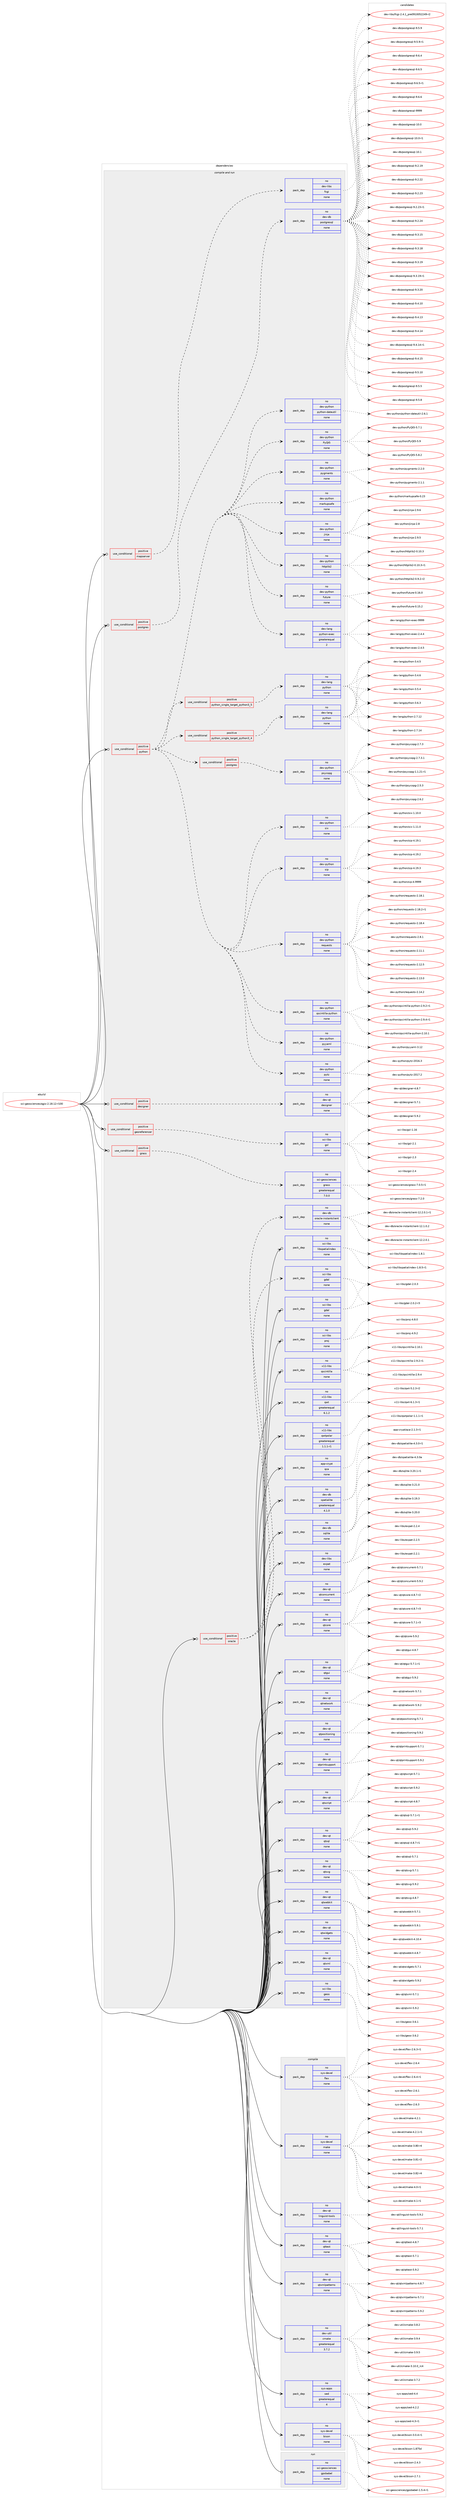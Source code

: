 digraph prolog {

# *************
# Graph options
# *************

newrank=true;
concentrate=true;
compound=true;
graph [rankdir=LR,fontname=Helvetica,fontsize=10,ranksep=1.5];#, ranksep=2.5, nodesep=0.2];
edge  [arrowhead=vee];
node  [fontname=Helvetica,fontsize=10];

# **********
# The ebuild
# **********

subgraph cluster_leftcol {
color=gray;
rank=same;
label=<<i>ebuild</i>>;
id [label="sci-geosciences/qgis-2.18.12-r100", color=red, width=4, href="../sci-geosciences/qgis-2.18.12-r100.svg"];
}

# ****************
# The dependencies
# ****************

subgraph cluster_midcol {
color=gray;
label=<<i>dependencies</i>>;
subgraph cluster_compile {
fillcolor="#eeeeee";
style=filled;
label=<<i>compile</i>>;
subgraph pack331663 {
dependency449516 [label=<<TABLE BORDER="0" CELLBORDER="1" CELLSPACING="0" CELLPADDING="4" WIDTH="220"><TR><TD ROWSPAN="6" CELLPADDING="30">pack_dep</TD></TR><TR><TD WIDTH="110">no</TD></TR><TR><TD>dev-qt</TD></TR><TR><TD>linguist-tools</TD></TR><TR><TD>none</TD></TR><TR><TD></TD></TR></TABLE>>, shape=none, color=blue];
}
id:e -> dependency449516:w [weight=20,style="solid",arrowhead="vee"];
subgraph pack331664 {
dependency449517 [label=<<TABLE BORDER="0" CELLBORDER="1" CELLSPACING="0" CELLPADDING="4" WIDTH="220"><TR><TD ROWSPAN="6" CELLPADDING="30">pack_dep</TD></TR><TR><TD WIDTH="110">no</TD></TR><TR><TD>dev-qt</TD></TR><TR><TD>qttest</TD></TR><TR><TD>none</TD></TR><TR><TD></TD></TR></TABLE>>, shape=none, color=blue];
}
id:e -> dependency449517:w [weight=20,style="solid",arrowhead="vee"];
subgraph pack331665 {
dependency449518 [label=<<TABLE BORDER="0" CELLBORDER="1" CELLSPACING="0" CELLPADDING="4" WIDTH="220"><TR><TD ROWSPAN="6" CELLPADDING="30">pack_dep</TD></TR><TR><TD WIDTH="110">no</TD></TR><TR><TD>dev-qt</TD></TR><TR><TD>qtxmlpatterns</TD></TR><TR><TD>none</TD></TR><TR><TD></TD></TR></TABLE>>, shape=none, color=blue];
}
id:e -> dependency449518:w [weight=20,style="solid",arrowhead="vee"];
subgraph pack331666 {
dependency449519 [label=<<TABLE BORDER="0" CELLBORDER="1" CELLSPACING="0" CELLPADDING="4" WIDTH="220"><TR><TD ROWSPAN="6" CELLPADDING="30">pack_dep</TD></TR><TR><TD WIDTH="110">no</TD></TR><TR><TD>dev-util</TD></TR><TR><TD>cmake</TD></TR><TR><TD>greaterequal</TD></TR><TR><TD>3.7.2</TD></TR></TABLE>>, shape=none, color=blue];
}
id:e -> dependency449519:w [weight=20,style="solid",arrowhead="vee"];
subgraph pack331667 {
dependency449520 [label=<<TABLE BORDER="0" CELLBORDER="1" CELLSPACING="0" CELLPADDING="4" WIDTH="220"><TR><TD ROWSPAN="6" CELLPADDING="30">pack_dep</TD></TR><TR><TD WIDTH="110">no</TD></TR><TR><TD>sys-apps</TD></TR><TR><TD>sed</TD></TR><TR><TD>greaterequal</TD></TR><TR><TD>4</TD></TR></TABLE>>, shape=none, color=blue];
}
id:e -> dependency449520:w [weight=20,style="solid",arrowhead="vee"];
subgraph pack331668 {
dependency449521 [label=<<TABLE BORDER="0" CELLBORDER="1" CELLSPACING="0" CELLPADDING="4" WIDTH="220"><TR><TD ROWSPAN="6" CELLPADDING="30">pack_dep</TD></TR><TR><TD WIDTH="110">no</TD></TR><TR><TD>sys-devel</TD></TR><TR><TD>bison</TD></TR><TR><TD>none</TD></TR><TR><TD></TD></TR></TABLE>>, shape=none, color=blue];
}
id:e -> dependency449521:w [weight=20,style="solid",arrowhead="vee"];
subgraph pack331669 {
dependency449522 [label=<<TABLE BORDER="0" CELLBORDER="1" CELLSPACING="0" CELLPADDING="4" WIDTH="220"><TR><TD ROWSPAN="6" CELLPADDING="30">pack_dep</TD></TR><TR><TD WIDTH="110">no</TD></TR><TR><TD>sys-devel</TD></TR><TR><TD>flex</TD></TR><TR><TD>none</TD></TR><TR><TD></TD></TR></TABLE>>, shape=none, color=blue];
}
id:e -> dependency449522:w [weight=20,style="solid",arrowhead="vee"];
subgraph pack331670 {
dependency449523 [label=<<TABLE BORDER="0" CELLBORDER="1" CELLSPACING="0" CELLPADDING="4" WIDTH="220"><TR><TD ROWSPAN="6" CELLPADDING="30">pack_dep</TD></TR><TR><TD WIDTH="110">no</TD></TR><TR><TD>sys-devel</TD></TR><TR><TD>make</TD></TR><TR><TD>none</TD></TR><TR><TD></TD></TR></TABLE>>, shape=none, color=blue];
}
id:e -> dependency449523:w [weight=20,style="solid",arrowhead="vee"];
}
subgraph cluster_compileandrun {
fillcolor="#eeeeee";
style=filled;
label=<<i>compile and run</i>>;
subgraph cond110030 {
dependency449524 [label=<<TABLE BORDER="0" CELLBORDER="1" CELLSPACING="0" CELLPADDING="4"><TR><TD ROWSPAN="3" CELLPADDING="10">use_conditional</TD></TR><TR><TD>positive</TD></TR><TR><TD>designer</TD></TR></TABLE>>, shape=none, color=red];
subgraph pack331671 {
dependency449525 [label=<<TABLE BORDER="0" CELLBORDER="1" CELLSPACING="0" CELLPADDING="4" WIDTH="220"><TR><TD ROWSPAN="6" CELLPADDING="30">pack_dep</TD></TR><TR><TD WIDTH="110">no</TD></TR><TR><TD>dev-qt</TD></TR><TR><TD>designer</TD></TR><TR><TD>none</TD></TR><TR><TD></TD></TR></TABLE>>, shape=none, color=blue];
}
dependency449524:e -> dependency449525:w [weight=20,style="dashed",arrowhead="vee"];
}
id:e -> dependency449524:w [weight=20,style="solid",arrowhead="odotvee"];
subgraph cond110031 {
dependency449526 [label=<<TABLE BORDER="0" CELLBORDER="1" CELLSPACING="0" CELLPADDING="4"><TR><TD ROWSPAN="3" CELLPADDING="10">use_conditional</TD></TR><TR><TD>positive</TD></TR><TR><TD>georeferencer</TD></TR></TABLE>>, shape=none, color=red];
subgraph pack331672 {
dependency449527 [label=<<TABLE BORDER="0" CELLBORDER="1" CELLSPACING="0" CELLPADDING="4" WIDTH="220"><TR><TD ROWSPAN="6" CELLPADDING="30">pack_dep</TD></TR><TR><TD WIDTH="110">no</TD></TR><TR><TD>sci-libs</TD></TR><TR><TD>gsl</TD></TR><TR><TD>none</TD></TR><TR><TD></TD></TR></TABLE>>, shape=none, color=blue];
}
dependency449526:e -> dependency449527:w [weight=20,style="dashed",arrowhead="vee"];
}
id:e -> dependency449526:w [weight=20,style="solid",arrowhead="odotvee"];
subgraph cond110032 {
dependency449528 [label=<<TABLE BORDER="0" CELLBORDER="1" CELLSPACING="0" CELLPADDING="4"><TR><TD ROWSPAN="3" CELLPADDING="10">use_conditional</TD></TR><TR><TD>positive</TD></TR><TR><TD>grass</TD></TR></TABLE>>, shape=none, color=red];
subgraph pack331673 {
dependency449529 [label=<<TABLE BORDER="0" CELLBORDER="1" CELLSPACING="0" CELLPADDING="4" WIDTH="220"><TR><TD ROWSPAN="6" CELLPADDING="30">pack_dep</TD></TR><TR><TD WIDTH="110">no</TD></TR><TR><TD>sci-geosciences</TD></TR><TR><TD>grass</TD></TR><TR><TD>greaterequal</TD></TR><TR><TD>7.0.0</TD></TR></TABLE>>, shape=none, color=blue];
}
dependency449528:e -> dependency449529:w [weight=20,style="dashed",arrowhead="vee"];
}
id:e -> dependency449528:w [weight=20,style="solid",arrowhead="odotvee"];
subgraph cond110033 {
dependency449530 [label=<<TABLE BORDER="0" CELLBORDER="1" CELLSPACING="0" CELLPADDING="4"><TR><TD ROWSPAN="3" CELLPADDING="10">use_conditional</TD></TR><TR><TD>positive</TD></TR><TR><TD>mapserver</TD></TR></TABLE>>, shape=none, color=red];
subgraph pack331674 {
dependency449531 [label=<<TABLE BORDER="0" CELLBORDER="1" CELLSPACING="0" CELLPADDING="4" WIDTH="220"><TR><TD ROWSPAN="6" CELLPADDING="30">pack_dep</TD></TR><TR><TD WIDTH="110">no</TD></TR><TR><TD>dev-libs</TD></TR><TR><TD>fcgi</TD></TR><TR><TD>none</TD></TR><TR><TD></TD></TR></TABLE>>, shape=none, color=blue];
}
dependency449530:e -> dependency449531:w [weight=20,style="dashed",arrowhead="vee"];
}
id:e -> dependency449530:w [weight=20,style="solid",arrowhead="odotvee"];
subgraph cond110034 {
dependency449532 [label=<<TABLE BORDER="0" CELLBORDER="1" CELLSPACING="0" CELLPADDING="4"><TR><TD ROWSPAN="3" CELLPADDING="10">use_conditional</TD></TR><TR><TD>positive</TD></TR><TR><TD>oracle</TD></TR></TABLE>>, shape=none, color=red];
subgraph pack331675 {
dependency449533 [label=<<TABLE BORDER="0" CELLBORDER="1" CELLSPACING="0" CELLPADDING="4" WIDTH="220"><TR><TD ROWSPAN="6" CELLPADDING="30">pack_dep</TD></TR><TR><TD WIDTH="110">no</TD></TR><TR><TD>dev-db</TD></TR><TR><TD>oracle-instantclient</TD></TR><TR><TD>none</TD></TR><TR><TD></TD></TR></TABLE>>, shape=none, color=blue];
}
dependency449532:e -> dependency449533:w [weight=20,style="dashed",arrowhead="vee"];
subgraph pack331676 {
dependency449534 [label=<<TABLE BORDER="0" CELLBORDER="1" CELLSPACING="0" CELLPADDING="4" WIDTH="220"><TR><TD ROWSPAN="6" CELLPADDING="30">pack_dep</TD></TR><TR><TD WIDTH="110">no</TD></TR><TR><TD>sci-libs</TD></TR><TR><TD>gdal</TD></TR><TR><TD>none</TD></TR><TR><TD></TD></TR></TABLE>>, shape=none, color=blue];
}
dependency449532:e -> dependency449534:w [weight=20,style="dashed",arrowhead="vee"];
}
id:e -> dependency449532:w [weight=20,style="solid",arrowhead="odotvee"];
subgraph cond110035 {
dependency449535 [label=<<TABLE BORDER="0" CELLBORDER="1" CELLSPACING="0" CELLPADDING="4"><TR><TD ROWSPAN="3" CELLPADDING="10">use_conditional</TD></TR><TR><TD>positive</TD></TR><TR><TD>postgres</TD></TR></TABLE>>, shape=none, color=red];
subgraph pack331677 {
dependency449536 [label=<<TABLE BORDER="0" CELLBORDER="1" CELLSPACING="0" CELLPADDING="4" WIDTH="220"><TR><TD ROWSPAN="6" CELLPADDING="30">pack_dep</TD></TR><TR><TD WIDTH="110">no</TD></TR><TR><TD>dev-db</TD></TR><TR><TD>postgresql</TD></TR><TR><TD>none</TD></TR><TR><TD></TD></TR></TABLE>>, shape=none, color=blue];
}
dependency449535:e -> dependency449536:w [weight=20,style="dashed",arrowhead="vee"];
}
id:e -> dependency449535:w [weight=20,style="solid",arrowhead="odotvee"];
subgraph cond110036 {
dependency449537 [label=<<TABLE BORDER="0" CELLBORDER="1" CELLSPACING="0" CELLPADDING="4"><TR><TD ROWSPAN="3" CELLPADDING="10">use_conditional</TD></TR><TR><TD>positive</TD></TR><TR><TD>python</TD></TR></TABLE>>, shape=none, color=red];
subgraph cond110037 {
dependency449538 [label=<<TABLE BORDER="0" CELLBORDER="1" CELLSPACING="0" CELLPADDING="4"><TR><TD ROWSPAN="3" CELLPADDING="10">use_conditional</TD></TR><TR><TD>positive</TD></TR><TR><TD>python_single_target_python3_4</TD></TR></TABLE>>, shape=none, color=red];
subgraph pack331678 {
dependency449539 [label=<<TABLE BORDER="0" CELLBORDER="1" CELLSPACING="0" CELLPADDING="4" WIDTH="220"><TR><TD ROWSPAN="6" CELLPADDING="30">pack_dep</TD></TR><TR><TD WIDTH="110">no</TD></TR><TR><TD>dev-lang</TD></TR><TR><TD>python</TD></TR><TR><TD>none</TD></TR><TR><TD></TD></TR></TABLE>>, shape=none, color=blue];
}
dependency449538:e -> dependency449539:w [weight=20,style="dashed",arrowhead="vee"];
}
dependency449537:e -> dependency449538:w [weight=20,style="dashed",arrowhead="vee"];
subgraph cond110038 {
dependency449540 [label=<<TABLE BORDER="0" CELLBORDER="1" CELLSPACING="0" CELLPADDING="4"><TR><TD ROWSPAN="3" CELLPADDING="10">use_conditional</TD></TR><TR><TD>positive</TD></TR><TR><TD>python_single_target_python3_5</TD></TR></TABLE>>, shape=none, color=red];
subgraph pack331679 {
dependency449541 [label=<<TABLE BORDER="0" CELLBORDER="1" CELLSPACING="0" CELLPADDING="4" WIDTH="220"><TR><TD ROWSPAN="6" CELLPADDING="30">pack_dep</TD></TR><TR><TD WIDTH="110">no</TD></TR><TR><TD>dev-lang</TD></TR><TR><TD>python</TD></TR><TR><TD>none</TD></TR><TR><TD></TD></TR></TABLE>>, shape=none, color=blue];
}
dependency449540:e -> dependency449541:w [weight=20,style="dashed",arrowhead="vee"];
}
dependency449537:e -> dependency449540:w [weight=20,style="dashed",arrowhead="vee"];
subgraph pack331680 {
dependency449542 [label=<<TABLE BORDER="0" CELLBORDER="1" CELLSPACING="0" CELLPADDING="4" WIDTH="220"><TR><TD ROWSPAN="6" CELLPADDING="30">pack_dep</TD></TR><TR><TD WIDTH="110">no</TD></TR><TR><TD>dev-lang</TD></TR><TR><TD>python-exec</TD></TR><TR><TD>greaterequal</TD></TR><TR><TD>2</TD></TR></TABLE>>, shape=none, color=blue];
}
dependency449537:e -> dependency449542:w [weight=20,style="dashed",arrowhead="vee"];
subgraph pack331681 {
dependency449543 [label=<<TABLE BORDER="0" CELLBORDER="1" CELLSPACING="0" CELLPADDING="4" WIDTH="220"><TR><TD ROWSPAN="6" CELLPADDING="30">pack_dep</TD></TR><TR><TD WIDTH="110">no</TD></TR><TR><TD>dev-python</TD></TR><TR><TD>future</TD></TR><TR><TD>none</TD></TR><TR><TD></TD></TR></TABLE>>, shape=none, color=blue];
}
dependency449537:e -> dependency449543:w [weight=20,style="dashed",arrowhead="vee"];
subgraph pack331682 {
dependency449544 [label=<<TABLE BORDER="0" CELLBORDER="1" CELLSPACING="0" CELLPADDING="4" WIDTH="220"><TR><TD ROWSPAN="6" CELLPADDING="30">pack_dep</TD></TR><TR><TD WIDTH="110">no</TD></TR><TR><TD>dev-python</TD></TR><TR><TD>httplib2</TD></TR><TR><TD>none</TD></TR><TR><TD></TD></TR></TABLE>>, shape=none, color=blue];
}
dependency449537:e -> dependency449544:w [weight=20,style="dashed",arrowhead="vee"];
subgraph pack331683 {
dependency449545 [label=<<TABLE BORDER="0" CELLBORDER="1" CELLSPACING="0" CELLPADDING="4" WIDTH="220"><TR><TD ROWSPAN="6" CELLPADDING="30">pack_dep</TD></TR><TR><TD WIDTH="110">no</TD></TR><TR><TD>dev-python</TD></TR><TR><TD>jinja</TD></TR><TR><TD>none</TD></TR><TR><TD></TD></TR></TABLE>>, shape=none, color=blue];
}
dependency449537:e -> dependency449545:w [weight=20,style="dashed",arrowhead="vee"];
subgraph pack331684 {
dependency449546 [label=<<TABLE BORDER="0" CELLBORDER="1" CELLSPACING="0" CELLPADDING="4" WIDTH="220"><TR><TD ROWSPAN="6" CELLPADDING="30">pack_dep</TD></TR><TR><TD WIDTH="110">no</TD></TR><TR><TD>dev-python</TD></TR><TR><TD>markupsafe</TD></TR><TR><TD>none</TD></TR><TR><TD></TD></TR></TABLE>>, shape=none, color=blue];
}
dependency449537:e -> dependency449546:w [weight=20,style="dashed",arrowhead="vee"];
subgraph pack331685 {
dependency449547 [label=<<TABLE BORDER="0" CELLBORDER="1" CELLSPACING="0" CELLPADDING="4" WIDTH="220"><TR><TD ROWSPAN="6" CELLPADDING="30">pack_dep</TD></TR><TR><TD WIDTH="110">no</TD></TR><TR><TD>dev-python</TD></TR><TR><TD>pygments</TD></TR><TR><TD>none</TD></TR><TR><TD></TD></TR></TABLE>>, shape=none, color=blue];
}
dependency449537:e -> dependency449547:w [weight=20,style="dashed",arrowhead="vee"];
subgraph pack331686 {
dependency449548 [label=<<TABLE BORDER="0" CELLBORDER="1" CELLSPACING="0" CELLPADDING="4" WIDTH="220"><TR><TD ROWSPAN="6" CELLPADDING="30">pack_dep</TD></TR><TR><TD WIDTH="110">no</TD></TR><TR><TD>dev-python</TD></TR><TR><TD>PyQt5</TD></TR><TR><TD>none</TD></TR><TR><TD></TD></TR></TABLE>>, shape=none, color=blue];
}
dependency449537:e -> dependency449548:w [weight=20,style="dashed",arrowhead="vee"];
subgraph pack331687 {
dependency449549 [label=<<TABLE BORDER="0" CELLBORDER="1" CELLSPACING="0" CELLPADDING="4" WIDTH="220"><TR><TD ROWSPAN="6" CELLPADDING="30">pack_dep</TD></TR><TR><TD WIDTH="110">no</TD></TR><TR><TD>dev-python</TD></TR><TR><TD>python-dateutil</TD></TR><TR><TD>none</TD></TR><TR><TD></TD></TR></TABLE>>, shape=none, color=blue];
}
dependency449537:e -> dependency449549:w [weight=20,style="dashed",arrowhead="vee"];
subgraph pack331688 {
dependency449550 [label=<<TABLE BORDER="0" CELLBORDER="1" CELLSPACING="0" CELLPADDING="4" WIDTH="220"><TR><TD ROWSPAN="6" CELLPADDING="30">pack_dep</TD></TR><TR><TD WIDTH="110">no</TD></TR><TR><TD>dev-python</TD></TR><TR><TD>pytz</TD></TR><TR><TD>none</TD></TR><TR><TD></TD></TR></TABLE>>, shape=none, color=blue];
}
dependency449537:e -> dependency449550:w [weight=20,style="dashed",arrowhead="vee"];
subgraph pack331689 {
dependency449551 [label=<<TABLE BORDER="0" CELLBORDER="1" CELLSPACING="0" CELLPADDING="4" WIDTH="220"><TR><TD ROWSPAN="6" CELLPADDING="30">pack_dep</TD></TR><TR><TD WIDTH="110">no</TD></TR><TR><TD>dev-python</TD></TR><TR><TD>pyyaml</TD></TR><TR><TD>none</TD></TR><TR><TD></TD></TR></TABLE>>, shape=none, color=blue];
}
dependency449537:e -> dependency449551:w [weight=20,style="dashed",arrowhead="vee"];
subgraph pack331690 {
dependency449552 [label=<<TABLE BORDER="0" CELLBORDER="1" CELLSPACING="0" CELLPADDING="4" WIDTH="220"><TR><TD ROWSPAN="6" CELLPADDING="30">pack_dep</TD></TR><TR><TD WIDTH="110">no</TD></TR><TR><TD>dev-python</TD></TR><TR><TD>qscintilla-python</TD></TR><TR><TD>none</TD></TR><TR><TD></TD></TR></TABLE>>, shape=none, color=blue];
}
dependency449537:e -> dependency449552:w [weight=20,style="dashed",arrowhead="vee"];
subgraph pack331691 {
dependency449553 [label=<<TABLE BORDER="0" CELLBORDER="1" CELLSPACING="0" CELLPADDING="4" WIDTH="220"><TR><TD ROWSPAN="6" CELLPADDING="30">pack_dep</TD></TR><TR><TD WIDTH="110">no</TD></TR><TR><TD>dev-python</TD></TR><TR><TD>requests</TD></TR><TR><TD>none</TD></TR><TR><TD></TD></TR></TABLE>>, shape=none, color=blue];
}
dependency449537:e -> dependency449553:w [weight=20,style="dashed",arrowhead="vee"];
subgraph pack331692 {
dependency449554 [label=<<TABLE BORDER="0" CELLBORDER="1" CELLSPACING="0" CELLPADDING="4" WIDTH="220"><TR><TD ROWSPAN="6" CELLPADDING="30">pack_dep</TD></TR><TR><TD WIDTH="110">no</TD></TR><TR><TD>dev-python</TD></TR><TR><TD>sip</TD></TR><TR><TD>none</TD></TR><TR><TD></TD></TR></TABLE>>, shape=none, color=blue];
}
dependency449537:e -> dependency449554:w [weight=20,style="dashed",arrowhead="vee"];
subgraph pack331693 {
dependency449555 [label=<<TABLE BORDER="0" CELLBORDER="1" CELLSPACING="0" CELLPADDING="4" WIDTH="220"><TR><TD ROWSPAN="6" CELLPADDING="30">pack_dep</TD></TR><TR><TD WIDTH="110">no</TD></TR><TR><TD>dev-python</TD></TR><TR><TD>six</TD></TR><TR><TD>none</TD></TR><TR><TD></TD></TR></TABLE>>, shape=none, color=blue];
}
dependency449537:e -> dependency449555:w [weight=20,style="dashed",arrowhead="vee"];
subgraph cond110039 {
dependency449556 [label=<<TABLE BORDER="0" CELLBORDER="1" CELLSPACING="0" CELLPADDING="4"><TR><TD ROWSPAN="3" CELLPADDING="10">use_conditional</TD></TR><TR><TD>positive</TD></TR><TR><TD>postgres</TD></TR></TABLE>>, shape=none, color=red];
subgraph pack331694 {
dependency449557 [label=<<TABLE BORDER="0" CELLBORDER="1" CELLSPACING="0" CELLPADDING="4" WIDTH="220"><TR><TD ROWSPAN="6" CELLPADDING="30">pack_dep</TD></TR><TR><TD WIDTH="110">no</TD></TR><TR><TD>dev-python</TD></TR><TR><TD>psycopg</TD></TR><TR><TD>none</TD></TR><TR><TD></TD></TR></TABLE>>, shape=none, color=blue];
}
dependency449556:e -> dependency449557:w [weight=20,style="dashed",arrowhead="vee"];
}
dependency449537:e -> dependency449556:w [weight=20,style="dashed",arrowhead="vee"];
}
id:e -> dependency449537:w [weight=20,style="solid",arrowhead="odotvee"];
subgraph pack331695 {
dependency449558 [label=<<TABLE BORDER="0" CELLBORDER="1" CELLSPACING="0" CELLPADDING="4" WIDTH="220"><TR><TD ROWSPAN="6" CELLPADDING="30">pack_dep</TD></TR><TR><TD WIDTH="110">no</TD></TR><TR><TD>app-crypt</TD></TR><TR><TD>qca</TD></TR><TR><TD>none</TD></TR><TR><TD></TD></TR></TABLE>>, shape=none, color=blue];
}
id:e -> dependency449558:w [weight=20,style="solid",arrowhead="odotvee"];
subgraph pack331696 {
dependency449559 [label=<<TABLE BORDER="0" CELLBORDER="1" CELLSPACING="0" CELLPADDING="4" WIDTH="220"><TR><TD ROWSPAN="6" CELLPADDING="30">pack_dep</TD></TR><TR><TD WIDTH="110">no</TD></TR><TR><TD>dev-db</TD></TR><TR><TD>spatialite</TD></TR><TR><TD>greaterequal</TD></TR><TR><TD>4.1.0</TD></TR></TABLE>>, shape=none, color=blue];
}
id:e -> dependency449559:w [weight=20,style="solid",arrowhead="odotvee"];
subgraph pack331697 {
dependency449560 [label=<<TABLE BORDER="0" CELLBORDER="1" CELLSPACING="0" CELLPADDING="4" WIDTH="220"><TR><TD ROWSPAN="6" CELLPADDING="30">pack_dep</TD></TR><TR><TD WIDTH="110">no</TD></TR><TR><TD>dev-db</TD></TR><TR><TD>sqlite</TD></TR><TR><TD>none</TD></TR><TR><TD></TD></TR></TABLE>>, shape=none, color=blue];
}
id:e -> dependency449560:w [weight=20,style="solid",arrowhead="odotvee"];
subgraph pack331698 {
dependency449561 [label=<<TABLE BORDER="0" CELLBORDER="1" CELLSPACING="0" CELLPADDING="4" WIDTH="220"><TR><TD ROWSPAN="6" CELLPADDING="30">pack_dep</TD></TR><TR><TD WIDTH="110">no</TD></TR><TR><TD>dev-libs</TD></TR><TR><TD>expat</TD></TR><TR><TD>none</TD></TR><TR><TD></TD></TR></TABLE>>, shape=none, color=blue];
}
id:e -> dependency449561:w [weight=20,style="solid",arrowhead="odotvee"];
subgraph pack331699 {
dependency449562 [label=<<TABLE BORDER="0" CELLBORDER="1" CELLSPACING="0" CELLPADDING="4" WIDTH="220"><TR><TD ROWSPAN="6" CELLPADDING="30">pack_dep</TD></TR><TR><TD WIDTH="110">no</TD></TR><TR><TD>dev-qt</TD></TR><TR><TD>qtconcurrent</TD></TR><TR><TD>none</TD></TR><TR><TD></TD></TR></TABLE>>, shape=none, color=blue];
}
id:e -> dependency449562:w [weight=20,style="solid",arrowhead="odotvee"];
subgraph pack331700 {
dependency449563 [label=<<TABLE BORDER="0" CELLBORDER="1" CELLSPACING="0" CELLPADDING="4" WIDTH="220"><TR><TD ROWSPAN="6" CELLPADDING="30">pack_dep</TD></TR><TR><TD WIDTH="110">no</TD></TR><TR><TD>dev-qt</TD></TR><TR><TD>qtcore</TD></TR><TR><TD>none</TD></TR><TR><TD></TD></TR></TABLE>>, shape=none, color=blue];
}
id:e -> dependency449563:w [weight=20,style="solid",arrowhead="odotvee"];
subgraph pack331701 {
dependency449564 [label=<<TABLE BORDER="0" CELLBORDER="1" CELLSPACING="0" CELLPADDING="4" WIDTH="220"><TR><TD ROWSPAN="6" CELLPADDING="30">pack_dep</TD></TR><TR><TD WIDTH="110">no</TD></TR><TR><TD>dev-qt</TD></TR><TR><TD>qtgui</TD></TR><TR><TD>none</TD></TR><TR><TD></TD></TR></TABLE>>, shape=none, color=blue];
}
id:e -> dependency449564:w [weight=20,style="solid",arrowhead="odotvee"];
subgraph pack331702 {
dependency449565 [label=<<TABLE BORDER="0" CELLBORDER="1" CELLSPACING="0" CELLPADDING="4" WIDTH="220"><TR><TD ROWSPAN="6" CELLPADDING="30">pack_dep</TD></TR><TR><TD WIDTH="110">no</TD></TR><TR><TD>dev-qt</TD></TR><TR><TD>qtnetwork</TD></TR><TR><TD>none</TD></TR><TR><TD></TD></TR></TABLE>>, shape=none, color=blue];
}
id:e -> dependency449565:w [weight=20,style="solid",arrowhead="odotvee"];
subgraph pack331703 {
dependency449566 [label=<<TABLE BORDER="0" CELLBORDER="1" CELLSPACING="0" CELLPADDING="4" WIDTH="220"><TR><TD ROWSPAN="6" CELLPADDING="30">pack_dep</TD></TR><TR><TD WIDTH="110">no</TD></TR><TR><TD>dev-qt</TD></TR><TR><TD>qtpositioning</TD></TR><TR><TD>none</TD></TR><TR><TD></TD></TR></TABLE>>, shape=none, color=blue];
}
id:e -> dependency449566:w [weight=20,style="solid",arrowhead="odotvee"];
subgraph pack331704 {
dependency449567 [label=<<TABLE BORDER="0" CELLBORDER="1" CELLSPACING="0" CELLPADDING="4" WIDTH="220"><TR><TD ROWSPAN="6" CELLPADDING="30">pack_dep</TD></TR><TR><TD WIDTH="110">no</TD></TR><TR><TD>dev-qt</TD></TR><TR><TD>qtprintsupport</TD></TR><TR><TD>none</TD></TR><TR><TD></TD></TR></TABLE>>, shape=none, color=blue];
}
id:e -> dependency449567:w [weight=20,style="solid",arrowhead="odotvee"];
subgraph pack331705 {
dependency449568 [label=<<TABLE BORDER="0" CELLBORDER="1" CELLSPACING="0" CELLPADDING="4" WIDTH="220"><TR><TD ROWSPAN="6" CELLPADDING="30">pack_dep</TD></TR><TR><TD WIDTH="110">no</TD></TR><TR><TD>dev-qt</TD></TR><TR><TD>qtscript</TD></TR><TR><TD>none</TD></TR><TR><TD></TD></TR></TABLE>>, shape=none, color=blue];
}
id:e -> dependency449568:w [weight=20,style="solid",arrowhead="odotvee"];
subgraph pack331706 {
dependency449569 [label=<<TABLE BORDER="0" CELLBORDER="1" CELLSPACING="0" CELLPADDING="4" WIDTH="220"><TR><TD ROWSPAN="6" CELLPADDING="30">pack_dep</TD></TR><TR><TD WIDTH="110">no</TD></TR><TR><TD>dev-qt</TD></TR><TR><TD>qtsql</TD></TR><TR><TD>none</TD></TR><TR><TD></TD></TR></TABLE>>, shape=none, color=blue];
}
id:e -> dependency449569:w [weight=20,style="solid",arrowhead="odotvee"];
subgraph pack331707 {
dependency449570 [label=<<TABLE BORDER="0" CELLBORDER="1" CELLSPACING="0" CELLPADDING="4" WIDTH="220"><TR><TD ROWSPAN="6" CELLPADDING="30">pack_dep</TD></TR><TR><TD WIDTH="110">no</TD></TR><TR><TD>dev-qt</TD></TR><TR><TD>qtsvg</TD></TR><TR><TD>none</TD></TR><TR><TD></TD></TR></TABLE>>, shape=none, color=blue];
}
id:e -> dependency449570:w [weight=20,style="solid",arrowhead="odotvee"];
subgraph pack331708 {
dependency449571 [label=<<TABLE BORDER="0" CELLBORDER="1" CELLSPACING="0" CELLPADDING="4" WIDTH="220"><TR><TD ROWSPAN="6" CELLPADDING="30">pack_dep</TD></TR><TR><TD WIDTH="110">no</TD></TR><TR><TD>dev-qt</TD></TR><TR><TD>qtwebkit</TD></TR><TR><TD>none</TD></TR><TR><TD></TD></TR></TABLE>>, shape=none, color=blue];
}
id:e -> dependency449571:w [weight=20,style="solid",arrowhead="odotvee"];
subgraph pack331709 {
dependency449572 [label=<<TABLE BORDER="0" CELLBORDER="1" CELLSPACING="0" CELLPADDING="4" WIDTH="220"><TR><TD ROWSPAN="6" CELLPADDING="30">pack_dep</TD></TR><TR><TD WIDTH="110">no</TD></TR><TR><TD>dev-qt</TD></TR><TR><TD>qtwidgets</TD></TR><TR><TD>none</TD></TR><TR><TD></TD></TR></TABLE>>, shape=none, color=blue];
}
id:e -> dependency449572:w [weight=20,style="solid",arrowhead="odotvee"];
subgraph pack331710 {
dependency449573 [label=<<TABLE BORDER="0" CELLBORDER="1" CELLSPACING="0" CELLPADDING="4" WIDTH="220"><TR><TD ROWSPAN="6" CELLPADDING="30">pack_dep</TD></TR><TR><TD WIDTH="110">no</TD></TR><TR><TD>dev-qt</TD></TR><TR><TD>qtxml</TD></TR><TR><TD>none</TD></TR><TR><TD></TD></TR></TABLE>>, shape=none, color=blue];
}
id:e -> dependency449573:w [weight=20,style="solid",arrowhead="odotvee"];
subgraph pack331711 {
dependency449574 [label=<<TABLE BORDER="0" CELLBORDER="1" CELLSPACING="0" CELLPADDING="4" WIDTH="220"><TR><TD ROWSPAN="6" CELLPADDING="30">pack_dep</TD></TR><TR><TD WIDTH="110">no</TD></TR><TR><TD>sci-libs</TD></TR><TR><TD>gdal</TD></TR><TR><TD>none</TD></TR><TR><TD></TD></TR></TABLE>>, shape=none, color=blue];
}
id:e -> dependency449574:w [weight=20,style="solid",arrowhead="odotvee"];
subgraph pack331712 {
dependency449575 [label=<<TABLE BORDER="0" CELLBORDER="1" CELLSPACING="0" CELLPADDING="4" WIDTH="220"><TR><TD ROWSPAN="6" CELLPADDING="30">pack_dep</TD></TR><TR><TD WIDTH="110">no</TD></TR><TR><TD>sci-libs</TD></TR><TR><TD>geos</TD></TR><TR><TD>none</TD></TR><TR><TD></TD></TR></TABLE>>, shape=none, color=blue];
}
id:e -> dependency449575:w [weight=20,style="solid",arrowhead="odotvee"];
subgraph pack331713 {
dependency449576 [label=<<TABLE BORDER="0" CELLBORDER="1" CELLSPACING="0" CELLPADDING="4" WIDTH="220"><TR><TD ROWSPAN="6" CELLPADDING="30">pack_dep</TD></TR><TR><TD WIDTH="110">no</TD></TR><TR><TD>sci-libs</TD></TR><TR><TD>libspatialindex</TD></TR><TR><TD>none</TD></TR><TR><TD></TD></TR></TABLE>>, shape=none, color=blue];
}
id:e -> dependency449576:w [weight=20,style="solid",arrowhead="odotvee"];
subgraph pack331714 {
dependency449577 [label=<<TABLE BORDER="0" CELLBORDER="1" CELLSPACING="0" CELLPADDING="4" WIDTH="220"><TR><TD ROWSPAN="6" CELLPADDING="30">pack_dep</TD></TR><TR><TD WIDTH="110">no</TD></TR><TR><TD>sci-libs</TD></TR><TR><TD>proj</TD></TR><TR><TD>none</TD></TR><TR><TD></TD></TR></TABLE>>, shape=none, color=blue];
}
id:e -> dependency449577:w [weight=20,style="solid",arrowhead="odotvee"];
subgraph pack331715 {
dependency449578 [label=<<TABLE BORDER="0" CELLBORDER="1" CELLSPACING="0" CELLPADDING="4" WIDTH="220"><TR><TD ROWSPAN="6" CELLPADDING="30">pack_dep</TD></TR><TR><TD WIDTH="110">no</TD></TR><TR><TD>x11-libs</TD></TR><TR><TD>qscintilla</TD></TR><TR><TD>none</TD></TR><TR><TD></TD></TR></TABLE>>, shape=none, color=blue];
}
id:e -> dependency449578:w [weight=20,style="solid",arrowhead="odotvee"];
subgraph pack331716 {
dependency449579 [label=<<TABLE BORDER="0" CELLBORDER="1" CELLSPACING="0" CELLPADDING="4" WIDTH="220"><TR><TD ROWSPAN="6" CELLPADDING="30">pack_dep</TD></TR><TR><TD WIDTH="110">no</TD></TR><TR><TD>x11-libs</TD></TR><TR><TD>qwt</TD></TR><TR><TD>greaterequal</TD></TR><TR><TD>6.1.2</TD></TR></TABLE>>, shape=none, color=blue];
}
id:e -> dependency449579:w [weight=20,style="solid",arrowhead="odotvee"];
subgraph pack331717 {
dependency449580 [label=<<TABLE BORDER="0" CELLBORDER="1" CELLSPACING="0" CELLPADDING="4" WIDTH="220"><TR><TD ROWSPAN="6" CELLPADDING="30">pack_dep</TD></TR><TR><TD WIDTH="110">no</TD></TR><TR><TD>x11-libs</TD></TR><TR><TD>qwtpolar</TD></TR><TR><TD>greaterequal</TD></TR><TR><TD>1.1.1-r1</TD></TR></TABLE>>, shape=none, color=blue];
}
id:e -> dependency449580:w [weight=20,style="solid",arrowhead="odotvee"];
}
subgraph cluster_run {
fillcolor="#eeeeee";
style=filled;
label=<<i>run</i>>;
subgraph pack331718 {
dependency449581 [label=<<TABLE BORDER="0" CELLBORDER="1" CELLSPACING="0" CELLPADDING="4" WIDTH="220"><TR><TD ROWSPAN="6" CELLPADDING="30">pack_dep</TD></TR><TR><TD WIDTH="110">no</TD></TR><TR><TD>sci-geosciences</TD></TR><TR><TD>gpsbabel</TD></TR><TR><TD>none</TD></TR><TR><TD></TD></TR></TABLE>>, shape=none, color=blue];
}
id:e -> dependency449581:w [weight=20,style="solid",arrowhead="odot"];
}
}

# **************
# The candidates
# **************

subgraph cluster_choices {
rank=same;
color=gray;
label=<<i>candidates</i>>;

subgraph choice331663 {
color=black;
nodesep=1;
choice100101118451131164710810511010311710511511645116111111108115455346554649 [label="dev-qt/linguist-tools-5.7.1", color=red, width=4,href="../dev-qt/linguist-tools-5.7.1.svg"];
choice100101118451131164710810511010311710511511645116111111108115455346574650 [label="dev-qt/linguist-tools-5.9.2", color=red, width=4,href="../dev-qt/linguist-tools-5.9.2.svg"];
dependency449516:e -> choice100101118451131164710810511010311710511511645116111111108115455346554649:w [style=dotted,weight="100"];
dependency449516:e -> choice100101118451131164710810511010311710511511645116111111108115455346574650:w [style=dotted,weight="100"];
}
subgraph choice331664 {
color=black;
nodesep=1;
choice1001011184511311647113116116101115116455246564655 [label="dev-qt/qttest-4.8.7", color=red, width=4,href="../dev-qt/qttest-4.8.7.svg"];
choice1001011184511311647113116116101115116455346554649 [label="dev-qt/qttest-5.7.1", color=red, width=4,href="../dev-qt/qttest-5.7.1.svg"];
choice1001011184511311647113116116101115116455346574650 [label="dev-qt/qttest-5.9.2", color=red, width=4,href="../dev-qt/qttest-5.9.2.svg"];
dependency449517:e -> choice1001011184511311647113116116101115116455246564655:w [style=dotted,weight="100"];
dependency449517:e -> choice1001011184511311647113116116101115116455346554649:w [style=dotted,weight="100"];
dependency449517:e -> choice1001011184511311647113116116101115116455346574650:w [style=dotted,weight="100"];
}
subgraph choice331665 {
color=black;
nodesep=1;
choice100101118451131164711311612010910811297116116101114110115455246564655 [label="dev-qt/qtxmlpatterns-4.8.7", color=red, width=4,href="../dev-qt/qtxmlpatterns-4.8.7.svg"];
choice100101118451131164711311612010910811297116116101114110115455346554649 [label="dev-qt/qtxmlpatterns-5.7.1", color=red, width=4,href="../dev-qt/qtxmlpatterns-5.7.1.svg"];
choice100101118451131164711311612010910811297116116101114110115455346574650 [label="dev-qt/qtxmlpatterns-5.9.2", color=red, width=4,href="../dev-qt/qtxmlpatterns-5.9.2.svg"];
dependency449518:e -> choice100101118451131164711311612010910811297116116101114110115455246564655:w [style=dotted,weight="100"];
dependency449518:e -> choice100101118451131164711311612010910811297116116101114110115455346554649:w [style=dotted,weight="100"];
dependency449518:e -> choice100101118451131164711311612010910811297116116101114110115455346574650:w [style=dotted,weight="100"];
}
subgraph choice331666 {
color=black;
nodesep=1;
choice1001011184511711610510847991099710710145514649484648951149952 [label="dev-util/cmake-3.10.0_rc4", color=red, width=4,href="../dev-util/cmake-3.10.0_rc4.svg"];
choice10010111845117116105108479910997107101455146554650 [label="dev-util/cmake-3.7.2", color=red, width=4,href="../dev-util/cmake-3.7.2.svg"];
choice10010111845117116105108479910997107101455146564650 [label="dev-util/cmake-3.8.2", color=red, width=4,href="../dev-util/cmake-3.8.2.svg"];
choice10010111845117116105108479910997107101455146574652 [label="dev-util/cmake-3.9.4", color=red, width=4,href="../dev-util/cmake-3.9.4.svg"];
choice10010111845117116105108479910997107101455146574653 [label="dev-util/cmake-3.9.5", color=red, width=4,href="../dev-util/cmake-3.9.5.svg"];
dependency449519:e -> choice1001011184511711610510847991099710710145514649484648951149952:w [style=dotted,weight="100"];
dependency449519:e -> choice10010111845117116105108479910997107101455146554650:w [style=dotted,weight="100"];
dependency449519:e -> choice10010111845117116105108479910997107101455146564650:w [style=dotted,weight="100"];
dependency449519:e -> choice10010111845117116105108479910997107101455146574652:w [style=dotted,weight="100"];
dependency449519:e -> choice10010111845117116105108479910997107101455146574653:w [style=dotted,weight="100"];
}
subgraph choice331667 {
color=black;
nodesep=1;
choice115121115459711211211547115101100455246504650 [label="sys-apps/sed-4.2.2", color=red, width=4,href="../sys-apps/sed-4.2.2.svg"];
choice115121115459711211211547115101100455246514511449 [label="sys-apps/sed-4.3-r1", color=red, width=4,href="../sys-apps/sed-4.3-r1.svg"];
choice11512111545971121121154711510110045524652 [label="sys-apps/sed-4.4", color=red, width=4,href="../sys-apps/sed-4.4.svg"];
dependency449520:e -> choice115121115459711211211547115101100455246504650:w [style=dotted,weight="100"];
dependency449520:e -> choice115121115459711211211547115101100455246514511449:w [style=dotted,weight="100"];
dependency449520:e -> choice11512111545971121121154711510110045524652:w [style=dotted,weight="100"];
}
subgraph choice331668 {
color=black;
nodesep=1;
choice115121115451001011181011084798105115111110454946565553100 [label="sys-devel/bison-1.875d", color=red, width=4,href="../sys-devel/bison-1.875d.svg"];
choice115121115451001011181011084798105115111110455046524651 [label="sys-devel/bison-2.4.3", color=red, width=4,href="../sys-devel/bison-2.4.3.svg"];
choice115121115451001011181011084798105115111110455046554649 [label="sys-devel/bison-2.7.1", color=red, width=4,href="../sys-devel/bison-2.7.1.svg"];
choice1151211154510010111810110847981051151111104551464846524511449 [label="sys-devel/bison-3.0.4-r1", color=red, width=4,href="../sys-devel/bison-3.0.4-r1.svg"];
dependency449521:e -> choice115121115451001011181011084798105115111110454946565553100:w [style=dotted,weight="100"];
dependency449521:e -> choice115121115451001011181011084798105115111110455046524651:w [style=dotted,weight="100"];
dependency449521:e -> choice115121115451001011181011084798105115111110455046554649:w [style=dotted,weight="100"];
dependency449521:e -> choice1151211154510010111810110847981051151111104551464846524511449:w [style=dotted,weight="100"];
}
subgraph choice331669 {
color=black;
nodesep=1;
choice1151211154510010111810110847102108101120455046544649 [label="sys-devel/flex-2.6.1", color=red, width=4,href="../sys-devel/flex-2.6.1.svg"];
choice1151211154510010111810110847102108101120455046544651 [label="sys-devel/flex-2.6.3", color=red, width=4,href="../sys-devel/flex-2.6.3.svg"];
choice11512111545100101118101108471021081011204550465446514511449 [label="sys-devel/flex-2.6.3-r1", color=red, width=4,href="../sys-devel/flex-2.6.3-r1.svg"];
choice1151211154510010111810110847102108101120455046544652 [label="sys-devel/flex-2.6.4", color=red, width=4,href="../sys-devel/flex-2.6.4.svg"];
choice11512111545100101118101108471021081011204550465446524511449 [label="sys-devel/flex-2.6.4-r1", color=red, width=4,href="../sys-devel/flex-2.6.4-r1.svg"];
dependency449522:e -> choice1151211154510010111810110847102108101120455046544649:w [style=dotted,weight="100"];
dependency449522:e -> choice1151211154510010111810110847102108101120455046544651:w [style=dotted,weight="100"];
dependency449522:e -> choice11512111545100101118101108471021081011204550465446514511449:w [style=dotted,weight="100"];
dependency449522:e -> choice1151211154510010111810110847102108101120455046544652:w [style=dotted,weight="100"];
dependency449522:e -> choice11512111545100101118101108471021081011204550465446524511449:w [style=dotted,weight="100"];
}
subgraph choice331670 {
color=black;
nodesep=1;
choice11512111545100101118101108471099710710145514656484511452 [label="sys-devel/make-3.80-r4", color=red, width=4,href="../sys-devel/make-3.80-r4.svg"];
choice11512111545100101118101108471099710710145514656494511450 [label="sys-devel/make-3.81-r2", color=red, width=4,href="../sys-devel/make-3.81-r2.svg"];
choice11512111545100101118101108471099710710145514656504511452 [label="sys-devel/make-3.82-r4", color=red, width=4,href="../sys-devel/make-3.82-r4.svg"];
choice115121115451001011181011084710997107101455246484511449 [label="sys-devel/make-4.0-r1", color=red, width=4,href="../sys-devel/make-4.0-r1.svg"];
choice115121115451001011181011084710997107101455246494511449 [label="sys-devel/make-4.1-r1", color=red, width=4,href="../sys-devel/make-4.1-r1.svg"];
choice115121115451001011181011084710997107101455246504649 [label="sys-devel/make-4.2.1", color=red, width=4,href="../sys-devel/make-4.2.1.svg"];
choice1151211154510010111810110847109971071014552465046494511449 [label="sys-devel/make-4.2.1-r1", color=red, width=4,href="../sys-devel/make-4.2.1-r1.svg"];
dependency449523:e -> choice11512111545100101118101108471099710710145514656484511452:w [style=dotted,weight="100"];
dependency449523:e -> choice11512111545100101118101108471099710710145514656494511450:w [style=dotted,weight="100"];
dependency449523:e -> choice11512111545100101118101108471099710710145514656504511452:w [style=dotted,weight="100"];
dependency449523:e -> choice115121115451001011181011084710997107101455246484511449:w [style=dotted,weight="100"];
dependency449523:e -> choice115121115451001011181011084710997107101455246494511449:w [style=dotted,weight="100"];
dependency449523:e -> choice115121115451001011181011084710997107101455246504649:w [style=dotted,weight="100"];
dependency449523:e -> choice1151211154510010111810110847109971071014552465046494511449:w [style=dotted,weight="100"];
}
subgraph choice331671 {
color=black;
nodesep=1;
choice1001011184511311647100101115105103110101114455246564655 [label="dev-qt/designer-4.8.7", color=red, width=4,href="../dev-qt/designer-4.8.7.svg"];
choice1001011184511311647100101115105103110101114455346554649 [label="dev-qt/designer-5.7.1", color=red, width=4,href="../dev-qt/designer-5.7.1.svg"];
choice1001011184511311647100101115105103110101114455346574650 [label="dev-qt/designer-5.9.2", color=red, width=4,href="../dev-qt/designer-5.9.2.svg"];
dependency449525:e -> choice1001011184511311647100101115105103110101114455246564655:w [style=dotted,weight="100"];
dependency449525:e -> choice1001011184511311647100101115105103110101114455346554649:w [style=dotted,weight="100"];
dependency449525:e -> choice1001011184511311647100101115105103110101114455346574650:w [style=dotted,weight="100"];
}
subgraph choice331672 {
color=black;
nodesep=1;
choice115991054510810598115471031151084549464954 [label="sci-libs/gsl-1.16", color=red, width=4,href="../sci-libs/gsl-1.16.svg"];
choice1159910545108105981154710311510845504649 [label="sci-libs/gsl-2.1", color=red, width=4,href="../sci-libs/gsl-2.1.svg"];
choice1159910545108105981154710311510845504651 [label="sci-libs/gsl-2.3", color=red, width=4,href="../sci-libs/gsl-2.3.svg"];
choice1159910545108105981154710311510845504652 [label="sci-libs/gsl-2.4", color=red, width=4,href="../sci-libs/gsl-2.4.svg"];
dependency449527:e -> choice115991054510810598115471031151084549464954:w [style=dotted,weight="100"];
dependency449527:e -> choice1159910545108105981154710311510845504649:w [style=dotted,weight="100"];
dependency449527:e -> choice1159910545108105981154710311510845504651:w [style=dotted,weight="100"];
dependency449527:e -> choice1159910545108105981154710311510845504652:w [style=dotted,weight="100"];
}
subgraph choice331673 {
color=black;
nodesep=1;
choice1159910545103101111115991051011109910111547103114971151154555464846534511449 [label="sci-geosciences/grass-7.0.5-r1", color=red, width=4,href="../sci-geosciences/grass-7.0.5-r1.svg"];
choice115991054510310111111599105101110991011154710311497115115455546504648 [label="sci-geosciences/grass-7.2.0", color=red, width=4,href="../sci-geosciences/grass-7.2.0.svg"];
dependency449529:e -> choice1159910545103101111115991051011109910111547103114971151154555464846534511449:w [style=dotted,weight="100"];
dependency449529:e -> choice115991054510310111111599105101110991011154710311497115115455546504648:w [style=dotted,weight="100"];
}
subgraph choice331674 {
color=black;
nodesep=1;
choice1001011184510810598115471029910310545504652464995112114101485749484853505052574511450 [label="dev-libs/fcgi-2.4.1_pre0910052249-r2", color=red, width=4,href="../dev-libs/fcgi-2.4.1_pre0910052249-r2.svg"];
dependency449531:e -> choice1001011184510810598115471029910310545504652464995112114101485749484853505052574511450:w [style=dotted,weight="100"];
}
subgraph choice331675 {
color=black;
nodesep=1;
choice1001011184510098471111149799108101451051101151169711011699108105101110116454950464946484650 [label="dev-db/oracle-instantclient-12.1.0.2", color=red, width=4,href="../dev-db/oracle-instantclient-12.1.0.2.svg"];
choice1001011184510098471111149799108101451051101151169711011699108105101110116454950465046484649 [label="dev-db/oracle-instantclient-12.2.0.1", color=red, width=4,href="../dev-db/oracle-instantclient-12.2.0.1.svg"];
choice10010111845100984711111497991081014510511011511697110116991081051011101164549504650464846494511449 [label="dev-db/oracle-instantclient-12.2.0.1-r1", color=red, width=4,href="../dev-db/oracle-instantclient-12.2.0.1-r1.svg"];
dependency449533:e -> choice1001011184510098471111149799108101451051101151169711011699108105101110116454950464946484650:w [style=dotted,weight="100"];
dependency449533:e -> choice1001011184510098471111149799108101451051101151169711011699108105101110116454950465046484649:w [style=dotted,weight="100"];
dependency449533:e -> choice10010111845100984711111497991081014510511011511697110116991081051011101164549504650464846494511449:w [style=dotted,weight="100"];
}
subgraph choice331676 {
color=black;
nodesep=1;
choice11599105451081059811547103100971084550464846504511451 [label="sci-libs/gdal-2.0.2-r3", color=red, width=4,href="../sci-libs/gdal-2.0.2-r3.svg"];
choice1159910545108105981154710310097108455046484651 [label="sci-libs/gdal-2.0.3", color=red, width=4,href="../sci-libs/gdal-2.0.3.svg"];
dependency449534:e -> choice11599105451081059811547103100971084550464846504511451:w [style=dotted,weight="100"];
dependency449534:e -> choice1159910545108105981154710310097108455046484651:w [style=dotted,weight="100"];
}
subgraph choice331677 {
color=black;
nodesep=1;
choice1001011184510098471121111151161031141011151131084549484648 [label="dev-db/postgresql-10.0", color=red, width=4,href="../dev-db/postgresql-10.0.svg"];
choice10010111845100984711211111511610311410111511310845494846484511449 [label="dev-db/postgresql-10.0-r1", color=red, width=4,href="../dev-db/postgresql-10.0-r1.svg"];
choice1001011184510098471121111151161031141011151131084549484649 [label="dev-db/postgresql-10.1", color=red, width=4,href="../dev-db/postgresql-10.1.svg"];
choice10010111845100984711211111511610311410111511310845574650464957 [label="dev-db/postgresql-9.2.19", color=red, width=4,href="../dev-db/postgresql-9.2.19.svg"];
choice10010111845100984711211111511610311410111511310845574650465050 [label="dev-db/postgresql-9.2.22", color=red, width=4,href="../dev-db/postgresql-9.2.22.svg"];
choice10010111845100984711211111511610311410111511310845574650465051 [label="dev-db/postgresql-9.2.23", color=red, width=4,href="../dev-db/postgresql-9.2.23.svg"];
choice100101118451009847112111115116103114101115113108455746504650514511449 [label="dev-db/postgresql-9.2.23-r1", color=red, width=4,href="../dev-db/postgresql-9.2.23-r1.svg"];
choice10010111845100984711211111511610311410111511310845574650465052 [label="dev-db/postgresql-9.2.24", color=red, width=4,href="../dev-db/postgresql-9.2.24.svg"];
choice10010111845100984711211111511610311410111511310845574651464953 [label="dev-db/postgresql-9.3.15", color=red, width=4,href="../dev-db/postgresql-9.3.15.svg"];
choice10010111845100984711211111511610311410111511310845574651464956 [label="dev-db/postgresql-9.3.18", color=red, width=4,href="../dev-db/postgresql-9.3.18.svg"];
choice10010111845100984711211111511610311410111511310845574651464957 [label="dev-db/postgresql-9.3.19", color=red, width=4,href="../dev-db/postgresql-9.3.19.svg"];
choice100101118451009847112111115116103114101115113108455746514649574511449 [label="dev-db/postgresql-9.3.19-r1", color=red, width=4,href="../dev-db/postgresql-9.3.19-r1.svg"];
choice10010111845100984711211111511610311410111511310845574651465048 [label="dev-db/postgresql-9.3.20", color=red, width=4,href="../dev-db/postgresql-9.3.20.svg"];
choice10010111845100984711211111511610311410111511310845574652464948 [label="dev-db/postgresql-9.4.10", color=red, width=4,href="../dev-db/postgresql-9.4.10.svg"];
choice10010111845100984711211111511610311410111511310845574652464951 [label="dev-db/postgresql-9.4.13", color=red, width=4,href="../dev-db/postgresql-9.4.13.svg"];
choice10010111845100984711211111511610311410111511310845574652464952 [label="dev-db/postgresql-9.4.14", color=red, width=4,href="../dev-db/postgresql-9.4.14.svg"];
choice100101118451009847112111115116103114101115113108455746524649524511449 [label="dev-db/postgresql-9.4.14-r1", color=red, width=4,href="../dev-db/postgresql-9.4.14-r1.svg"];
choice10010111845100984711211111511610311410111511310845574652464953 [label="dev-db/postgresql-9.4.15", color=red, width=4,href="../dev-db/postgresql-9.4.15.svg"];
choice10010111845100984711211111511610311410111511310845574653464948 [label="dev-db/postgresql-9.5.10", color=red, width=4,href="../dev-db/postgresql-9.5.10.svg"];
choice100101118451009847112111115116103114101115113108455746534653 [label="dev-db/postgresql-9.5.5", color=red, width=4,href="../dev-db/postgresql-9.5.5.svg"];
choice100101118451009847112111115116103114101115113108455746534656 [label="dev-db/postgresql-9.5.8", color=red, width=4,href="../dev-db/postgresql-9.5.8.svg"];
choice100101118451009847112111115116103114101115113108455746534657 [label="dev-db/postgresql-9.5.9", color=red, width=4,href="../dev-db/postgresql-9.5.9.svg"];
choice1001011184510098471121111151161031141011151131084557465346574511449 [label="dev-db/postgresql-9.5.9-r1", color=red, width=4,href="../dev-db/postgresql-9.5.9-r1.svg"];
choice100101118451009847112111115116103114101115113108455746544652 [label="dev-db/postgresql-9.6.4", color=red, width=4,href="../dev-db/postgresql-9.6.4.svg"];
choice100101118451009847112111115116103114101115113108455746544653 [label="dev-db/postgresql-9.6.5", color=red, width=4,href="../dev-db/postgresql-9.6.5.svg"];
choice1001011184510098471121111151161031141011151131084557465446534511449 [label="dev-db/postgresql-9.6.5-r1", color=red, width=4,href="../dev-db/postgresql-9.6.5-r1.svg"];
choice100101118451009847112111115116103114101115113108455746544654 [label="dev-db/postgresql-9.6.6", color=red, width=4,href="../dev-db/postgresql-9.6.6.svg"];
choice1001011184510098471121111151161031141011151131084557575757 [label="dev-db/postgresql-9999", color=red, width=4,href="../dev-db/postgresql-9999.svg"];
dependency449536:e -> choice1001011184510098471121111151161031141011151131084549484648:w [style=dotted,weight="100"];
dependency449536:e -> choice10010111845100984711211111511610311410111511310845494846484511449:w [style=dotted,weight="100"];
dependency449536:e -> choice1001011184510098471121111151161031141011151131084549484649:w [style=dotted,weight="100"];
dependency449536:e -> choice10010111845100984711211111511610311410111511310845574650464957:w [style=dotted,weight="100"];
dependency449536:e -> choice10010111845100984711211111511610311410111511310845574650465050:w [style=dotted,weight="100"];
dependency449536:e -> choice10010111845100984711211111511610311410111511310845574650465051:w [style=dotted,weight="100"];
dependency449536:e -> choice100101118451009847112111115116103114101115113108455746504650514511449:w [style=dotted,weight="100"];
dependency449536:e -> choice10010111845100984711211111511610311410111511310845574650465052:w [style=dotted,weight="100"];
dependency449536:e -> choice10010111845100984711211111511610311410111511310845574651464953:w [style=dotted,weight="100"];
dependency449536:e -> choice10010111845100984711211111511610311410111511310845574651464956:w [style=dotted,weight="100"];
dependency449536:e -> choice10010111845100984711211111511610311410111511310845574651464957:w [style=dotted,weight="100"];
dependency449536:e -> choice100101118451009847112111115116103114101115113108455746514649574511449:w [style=dotted,weight="100"];
dependency449536:e -> choice10010111845100984711211111511610311410111511310845574651465048:w [style=dotted,weight="100"];
dependency449536:e -> choice10010111845100984711211111511610311410111511310845574652464948:w [style=dotted,weight="100"];
dependency449536:e -> choice10010111845100984711211111511610311410111511310845574652464951:w [style=dotted,weight="100"];
dependency449536:e -> choice10010111845100984711211111511610311410111511310845574652464952:w [style=dotted,weight="100"];
dependency449536:e -> choice100101118451009847112111115116103114101115113108455746524649524511449:w [style=dotted,weight="100"];
dependency449536:e -> choice10010111845100984711211111511610311410111511310845574652464953:w [style=dotted,weight="100"];
dependency449536:e -> choice10010111845100984711211111511610311410111511310845574653464948:w [style=dotted,weight="100"];
dependency449536:e -> choice100101118451009847112111115116103114101115113108455746534653:w [style=dotted,weight="100"];
dependency449536:e -> choice100101118451009847112111115116103114101115113108455746534656:w [style=dotted,weight="100"];
dependency449536:e -> choice100101118451009847112111115116103114101115113108455746534657:w [style=dotted,weight="100"];
dependency449536:e -> choice1001011184510098471121111151161031141011151131084557465346574511449:w [style=dotted,weight="100"];
dependency449536:e -> choice100101118451009847112111115116103114101115113108455746544652:w [style=dotted,weight="100"];
dependency449536:e -> choice100101118451009847112111115116103114101115113108455746544653:w [style=dotted,weight="100"];
dependency449536:e -> choice1001011184510098471121111151161031141011151131084557465446534511449:w [style=dotted,weight="100"];
dependency449536:e -> choice100101118451009847112111115116103114101115113108455746544654:w [style=dotted,weight="100"];
dependency449536:e -> choice1001011184510098471121111151161031141011151131084557575757:w [style=dotted,weight="100"];
}
subgraph choice331678 {
color=black;
nodesep=1;
choice10010111845108971101034711212111610411111045504655464950 [label="dev-lang/python-2.7.12", color=red, width=4,href="../dev-lang/python-2.7.12.svg"];
choice10010111845108971101034711212111610411111045504655464952 [label="dev-lang/python-2.7.14", color=red, width=4,href="../dev-lang/python-2.7.14.svg"];
choice100101118451089711010347112121116104111110455146524653 [label="dev-lang/python-3.4.5", color=red, width=4,href="../dev-lang/python-3.4.5.svg"];
choice100101118451089711010347112121116104111110455146524654 [label="dev-lang/python-3.4.6", color=red, width=4,href="../dev-lang/python-3.4.6.svg"];
choice100101118451089711010347112121116104111110455146534652 [label="dev-lang/python-3.5.4", color=red, width=4,href="../dev-lang/python-3.5.4.svg"];
choice100101118451089711010347112121116104111110455146544651 [label="dev-lang/python-3.6.3", color=red, width=4,href="../dev-lang/python-3.6.3.svg"];
dependency449539:e -> choice10010111845108971101034711212111610411111045504655464950:w [style=dotted,weight="100"];
dependency449539:e -> choice10010111845108971101034711212111610411111045504655464952:w [style=dotted,weight="100"];
dependency449539:e -> choice100101118451089711010347112121116104111110455146524653:w [style=dotted,weight="100"];
dependency449539:e -> choice100101118451089711010347112121116104111110455146524654:w [style=dotted,weight="100"];
dependency449539:e -> choice100101118451089711010347112121116104111110455146534652:w [style=dotted,weight="100"];
dependency449539:e -> choice100101118451089711010347112121116104111110455146544651:w [style=dotted,weight="100"];
}
subgraph choice331679 {
color=black;
nodesep=1;
choice10010111845108971101034711212111610411111045504655464950 [label="dev-lang/python-2.7.12", color=red, width=4,href="../dev-lang/python-2.7.12.svg"];
choice10010111845108971101034711212111610411111045504655464952 [label="dev-lang/python-2.7.14", color=red, width=4,href="../dev-lang/python-2.7.14.svg"];
choice100101118451089711010347112121116104111110455146524653 [label="dev-lang/python-3.4.5", color=red, width=4,href="../dev-lang/python-3.4.5.svg"];
choice100101118451089711010347112121116104111110455146524654 [label="dev-lang/python-3.4.6", color=red, width=4,href="../dev-lang/python-3.4.6.svg"];
choice100101118451089711010347112121116104111110455146534652 [label="dev-lang/python-3.5.4", color=red, width=4,href="../dev-lang/python-3.5.4.svg"];
choice100101118451089711010347112121116104111110455146544651 [label="dev-lang/python-3.6.3", color=red, width=4,href="../dev-lang/python-3.6.3.svg"];
dependency449541:e -> choice10010111845108971101034711212111610411111045504655464950:w [style=dotted,weight="100"];
dependency449541:e -> choice10010111845108971101034711212111610411111045504655464952:w [style=dotted,weight="100"];
dependency449541:e -> choice100101118451089711010347112121116104111110455146524653:w [style=dotted,weight="100"];
dependency449541:e -> choice100101118451089711010347112121116104111110455146524654:w [style=dotted,weight="100"];
dependency449541:e -> choice100101118451089711010347112121116104111110455146534652:w [style=dotted,weight="100"];
dependency449541:e -> choice100101118451089711010347112121116104111110455146544651:w [style=dotted,weight="100"];
}
subgraph choice331680 {
color=black;
nodesep=1;
choice1001011184510897110103471121211161041111104510112010199455046524652 [label="dev-lang/python-exec-2.4.4", color=red, width=4,href="../dev-lang/python-exec-2.4.4.svg"];
choice1001011184510897110103471121211161041111104510112010199455046524653 [label="dev-lang/python-exec-2.4.5", color=red, width=4,href="../dev-lang/python-exec-2.4.5.svg"];
choice10010111845108971101034711212111610411111045101120101994557575757 [label="dev-lang/python-exec-9999", color=red, width=4,href="../dev-lang/python-exec-9999.svg"];
dependency449542:e -> choice1001011184510897110103471121211161041111104510112010199455046524652:w [style=dotted,weight="100"];
dependency449542:e -> choice1001011184510897110103471121211161041111104510112010199455046524653:w [style=dotted,weight="100"];
dependency449542:e -> choice10010111845108971101034711212111610411111045101120101994557575757:w [style=dotted,weight="100"];
}
subgraph choice331681 {
color=black;
nodesep=1;
choice100101118451121211161041111104710211711611711410145484649534650 [label="dev-python/future-0.15.2", color=red, width=4,href="../dev-python/future-0.15.2.svg"];
choice100101118451121211161041111104710211711611711410145484649544648 [label="dev-python/future-0.16.0", color=red, width=4,href="../dev-python/future-0.16.0.svg"];
dependency449543:e -> choice100101118451121211161041111104710211711611711410145484649534650:w [style=dotted,weight="100"];
dependency449543:e -> choice100101118451121211161041111104710211711611711410145484649544648:w [style=dotted,weight="100"];
}
subgraph choice331682 {
color=black;
nodesep=1;
choice1001011184511212111610411111047104116116112108105985045484649484651 [label="dev-python/httplib2-0.10.3", color=red, width=4,href="../dev-python/httplib2-0.10.3.svg"];
choice10010111845112121116104111110471041161161121081059850454846494846514511449 [label="dev-python/httplib2-0.10.3-r1", color=red, width=4,href="../dev-python/httplib2-0.10.3-r1.svg"];
choice100101118451121211161041111104710411611611210810598504548465746504511450 [label="dev-python/httplib2-0.9.2-r2", color=red, width=4,href="../dev-python/httplib2-0.9.2-r2.svg"];
dependency449544:e -> choice1001011184511212111610411111047104116116112108105985045484649484651:w [style=dotted,weight="100"];
dependency449544:e -> choice10010111845112121116104111110471041161161121081059850454846494846514511449:w [style=dotted,weight="100"];
dependency449544:e -> choice100101118451121211161041111104710411611611210810598504548465746504511450:w [style=dotted,weight="100"];
}
subgraph choice331683 {
color=black;
nodesep=1;
choice10010111845112121116104111110471061051101069745504656 [label="dev-python/jinja-2.8", color=red, width=4,href="../dev-python/jinja-2.8.svg"];
choice100101118451121211161041111104710610511010697455046574653 [label="dev-python/jinja-2.9.5", color=red, width=4,href="../dev-python/jinja-2.9.5.svg"];
choice100101118451121211161041111104710610511010697455046574654 [label="dev-python/jinja-2.9.6", color=red, width=4,href="../dev-python/jinja-2.9.6.svg"];
dependency449545:e -> choice10010111845112121116104111110471061051101069745504656:w [style=dotted,weight="100"];
dependency449545:e -> choice100101118451121211161041111104710610511010697455046574653:w [style=dotted,weight="100"];
dependency449545:e -> choice100101118451121211161041111104710610511010697455046574654:w [style=dotted,weight="100"];
}
subgraph choice331684 {
color=black;
nodesep=1;
choice100101118451121211161041111104710997114107117112115971021014548465051 [label="dev-python/markupsafe-0.23", color=red, width=4,href="../dev-python/markupsafe-0.23.svg"];
dependency449546:e -> choice100101118451121211161041111104710997114107117112115971021014548465051:w [style=dotted,weight="100"];
}
subgraph choice331685 {
color=black;
nodesep=1;
choice1001011184511212111610411111047112121103109101110116115455046494649 [label="dev-python/pygments-2.1.1", color=red, width=4,href="../dev-python/pygments-2.1.1.svg"];
choice1001011184511212111610411111047112121103109101110116115455046504648 [label="dev-python/pygments-2.2.0", color=red, width=4,href="../dev-python/pygments-2.2.0.svg"];
dependency449547:e -> choice1001011184511212111610411111047112121103109101110116115455046494649:w [style=dotted,weight="100"];
dependency449547:e -> choice1001011184511212111610411111047112121103109101110116115455046504648:w [style=dotted,weight="100"];
}
subgraph choice331686 {
color=black;
nodesep=1;
choice1001011184511212111610411111047801218111653455346554649 [label="dev-python/PyQt5-5.7.1", color=red, width=4,href="../dev-python/PyQt5-5.7.1.svg"];
choice1001011184511212111610411111047801218111653455346564650 [label="dev-python/PyQt5-5.8.2", color=red, width=4,href="../dev-python/PyQt5-5.8.2.svg"];
choice100101118451121211161041111104780121811165345534657 [label="dev-python/PyQt5-5.9", color=red, width=4,href="../dev-python/PyQt5-5.9.svg"];
dependency449548:e -> choice1001011184511212111610411111047801218111653455346554649:w [style=dotted,weight="100"];
dependency449548:e -> choice1001011184511212111610411111047801218111653455346564650:w [style=dotted,weight="100"];
dependency449548:e -> choice100101118451121211161041111104780121811165345534657:w [style=dotted,weight="100"];
}
subgraph choice331687 {
color=black;
nodesep=1;
choice10010111845112121116104111110471121211161041111104510097116101117116105108455046544649 [label="dev-python/python-dateutil-2.6.1", color=red, width=4,href="../dev-python/python-dateutil-2.6.1.svg"];
dependency449549:e -> choice10010111845112121116104111110471121211161041111104510097116101117116105108455046544649:w [style=dotted,weight="100"];
}
subgraph choice331688 {
color=black;
nodesep=1;
choice100101118451121211161041111104711212111612245504849544651 [label="dev-python/pytz-2016.3", color=red, width=4,href="../dev-python/pytz-2016.3.svg"];
choice100101118451121211161041111104711212111612245504849554650 [label="dev-python/pytz-2017.2", color=red, width=4,href="../dev-python/pytz-2017.2.svg"];
dependency449550:e -> choice100101118451121211161041111104711212111612245504849544651:w [style=dotted,weight="100"];
dependency449550:e -> choice100101118451121211161041111104711212111612245504849554650:w [style=dotted,weight="100"];
}
subgraph choice331689 {
color=black;
nodesep=1;
choice1001011184511212111610411111047112121121971091084551464950 [label="dev-python/pyyaml-3.12", color=red, width=4,href="../dev-python/pyyaml-3.12.svg"];
dependency449551:e -> choice1001011184511212111610411111047112121121971091084551464950:w [style=dotted,weight="100"];
}
subgraph choice331690 {
color=black;
nodesep=1;
choice100101118451121211161041111104711311599105110116105108108974511212111610411111045504649484649 [label="dev-python/qscintilla-python-2.10.1", color=red, width=4,href="../dev-python/qscintilla-python-2.10.1.svg"];
choice10010111845112121116104111110471131159910511011610510810897451121211161041111104550465746504511449 [label="dev-python/qscintilla-python-2.9.2-r1", color=red, width=4,href="../dev-python/qscintilla-python-2.9.2-r1.svg"];
choice10010111845112121116104111110471131159910511011610510810897451121211161041111104550465746524511449 [label="dev-python/qscintilla-python-2.9.4-r1", color=red, width=4,href="../dev-python/qscintilla-python-2.9.4-r1.svg"];
dependency449552:e -> choice100101118451121211161041111104711311599105110116105108108974511212111610411111045504649484649:w [style=dotted,weight="100"];
dependency449552:e -> choice10010111845112121116104111110471131159910511011610510810897451121211161041111104550465746504511449:w [style=dotted,weight="100"];
dependency449552:e -> choice10010111845112121116104111110471131159910511011610510810897451121211161041111104550465746524511449:w [style=dotted,weight="100"];
}
subgraph choice331691 {
color=black;
nodesep=1;
choice100101118451121211161041111104711410111311710111511611545504649494649 [label="dev-python/requests-2.11.1", color=red, width=4,href="../dev-python/requests-2.11.1.svg"];
choice100101118451121211161041111104711410111311710111511611545504649504653 [label="dev-python/requests-2.12.5", color=red, width=4,href="../dev-python/requests-2.12.5.svg"];
choice100101118451121211161041111104711410111311710111511611545504649514648 [label="dev-python/requests-2.13.0", color=red, width=4,href="../dev-python/requests-2.13.0.svg"];
choice100101118451121211161041111104711410111311710111511611545504649524650 [label="dev-python/requests-2.14.2", color=red, width=4,href="../dev-python/requests-2.14.2.svg"];
choice100101118451121211161041111104711410111311710111511611545504649564649 [label="dev-python/requests-2.18.1", color=red, width=4,href="../dev-python/requests-2.18.1.svg"];
choice1001011184511212111610411111047114101113117101115116115455046495646504511449 [label="dev-python/requests-2.18.2-r1", color=red, width=4,href="../dev-python/requests-2.18.2-r1.svg"];
choice100101118451121211161041111104711410111311710111511611545504649564652 [label="dev-python/requests-2.18.4", color=red, width=4,href="../dev-python/requests-2.18.4.svg"];
choice1001011184511212111610411111047114101113117101115116115455046564649 [label="dev-python/requests-2.8.1", color=red, width=4,href="../dev-python/requests-2.8.1.svg"];
dependency449553:e -> choice100101118451121211161041111104711410111311710111511611545504649494649:w [style=dotted,weight="100"];
dependency449553:e -> choice100101118451121211161041111104711410111311710111511611545504649504653:w [style=dotted,weight="100"];
dependency449553:e -> choice100101118451121211161041111104711410111311710111511611545504649514648:w [style=dotted,weight="100"];
dependency449553:e -> choice100101118451121211161041111104711410111311710111511611545504649524650:w [style=dotted,weight="100"];
dependency449553:e -> choice100101118451121211161041111104711410111311710111511611545504649564649:w [style=dotted,weight="100"];
dependency449553:e -> choice1001011184511212111610411111047114101113117101115116115455046495646504511449:w [style=dotted,weight="100"];
dependency449553:e -> choice100101118451121211161041111104711410111311710111511611545504649564652:w [style=dotted,weight="100"];
dependency449553:e -> choice1001011184511212111610411111047114101113117101115116115455046564649:w [style=dotted,weight="100"];
}
subgraph choice331692 {
color=black;
nodesep=1;
choice100101118451121211161041111104711510511245524649574649 [label="dev-python/sip-4.19.1", color=red, width=4,href="../dev-python/sip-4.19.1.svg"];
choice100101118451121211161041111104711510511245524649574650 [label="dev-python/sip-4.19.2", color=red, width=4,href="../dev-python/sip-4.19.2.svg"];
choice100101118451121211161041111104711510511245524649574651 [label="dev-python/sip-4.19.3", color=red, width=4,href="../dev-python/sip-4.19.3.svg"];
choice100101118451121211161041111104711510511245524657575757 [label="dev-python/sip-4.9999", color=red, width=4,href="../dev-python/sip-4.9999.svg"];
dependency449554:e -> choice100101118451121211161041111104711510511245524649574649:w [style=dotted,weight="100"];
dependency449554:e -> choice100101118451121211161041111104711510511245524649574650:w [style=dotted,weight="100"];
dependency449554:e -> choice100101118451121211161041111104711510511245524649574651:w [style=dotted,weight="100"];
dependency449554:e -> choice100101118451121211161041111104711510511245524657575757:w [style=dotted,weight="100"];
}
subgraph choice331693 {
color=black;
nodesep=1;
choice100101118451121211161041111104711510512045494649484648 [label="dev-python/six-1.10.0", color=red, width=4,href="../dev-python/six-1.10.0.svg"];
choice100101118451121211161041111104711510512045494649494648 [label="dev-python/six-1.11.0", color=red, width=4,href="../dev-python/six-1.11.0.svg"];
dependency449555:e -> choice100101118451121211161041111104711510512045494649484648:w [style=dotted,weight="100"];
dependency449555:e -> choice100101118451121211161041111104711510512045494649494648:w [style=dotted,weight="100"];
}
subgraph choice331694 {
color=black;
nodesep=1;
choice100101118451121211161041111104711211512199111112103454946494650494511449 [label="dev-python/psycopg-1.1.21-r1", color=red, width=4,href="../dev-python/psycopg-1.1.21-r1.svg"];
choice100101118451121211161041111104711211512199111112103455046534651 [label="dev-python/psycopg-2.5.3", color=red, width=4,href="../dev-python/psycopg-2.5.3.svg"];
choice100101118451121211161041111104711211512199111112103455046544650 [label="dev-python/psycopg-2.6.2", color=red, width=4,href="../dev-python/psycopg-2.6.2.svg"];
choice100101118451121211161041111104711211512199111112103455046554651 [label="dev-python/psycopg-2.7.3", color=red, width=4,href="../dev-python/psycopg-2.7.3.svg"];
choice1001011184511212111610411111047112115121991111121034550465546514649 [label="dev-python/psycopg-2.7.3.1", color=red, width=4,href="../dev-python/psycopg-2.7.3.1.svg"];
dependency449557:e -> choice100101118451121211161041111104711211512199111112103454946494650494511449:w [style=dotted,weight="100"];
dependency449557:e -> choice100101118451121211161041111104711211512199111112103455046534651:w [style=dotted,weight="100"];
dependency449557:e -> choice100101118451121211161041111104711211512199111112103455046544650:w [style=dotted,weight="100"];
dependency449557:e -> choice100101118451121211161041111104711211512199111112103455046554651:w [style=dotted,weight="100"];
dependency449557:e -> choice1001011184511212111610411111047112115121991111121034550465546514649:w [style=dotted,weight="100"];
}
subgraph choice331695 {
color=black;
nodesep=1;
choice9711211245991141211121164711399974550464946514511449 [label="app-crypt/qca-2.1.3-r1", color=red, width=4,href="../app-crypt/qca-2.1.3-r1.svg"];
dependency449558:e -> choice9711211245991141211121164711399974550464946514511449:w [style=dotted,weight="100"];
}
subgraph choice331696 {
color=black;
nodesep=1;
choice10010111845100984711511297116105971081051161014552465146484511449 [label="dev-db/spatialite-4.3.0-r1", color=red, width=4,href="../dev-db/spatialite-4.3.0-r1.svg"];
choice100101118451009847115112971161059710810511610145524651464897 [label="dev-db/spatialite-4.3.0a", color=red, width=4,href="../dev-db/spatialite-4.3.0a.svg"];
dependency449559:e -> choice10010111845100984711511297116105971081051161014552465146484511449:w [style=dotted,weight="100"];
dependency449559:e -> choice100101118451009847115112971161059710810511610145524651464897:w [style=dotted,weight="100"];
}
subgraph choice331697 {
color=black;
nodesep=1;
choice10010111845100984711511310810511610145514649574651 [label="dev-db/sqlite-3.19.3", color=red, width=4,href="../dev-db/sqlite-3.19.3.svg"];
choice10010111845100984711511310810511610145514650484648 [label="dev-db/sqlite-3.20.0", color=red, width=4,href="../dev-db/sqlite-3.20.0.svg"];
choice100101118451009847115113108105116101455146504846494511449 [label="dev-db/sqlite-3.20.1-r1", color=red, width=4,href="../dev-db/sqlite-3.20.1-r1.svg"];
choice10010111845100984711511310810511610145514650494648 [label="dev-db/sqlite-3.21.0", color=red, width=4,href="../dev-db/sqlite-3.21.0.svg"];
dependency449560:e -> choice10010111845100984711511310810511610145514649574651:w [style=dotted,weight="100"];
dependency449560:e -> choice10010111845100984711511310810511610145514650484648:w [style=dotted,weight="100"];
dependency449560:e -> choice100101118451009847115113108105116101455146504846494511449:w [style=dotted,weight="100"];
dependency449560:e -> choice10010111845100984711511310810511610145514650494648:w [style=dotted,weight="100"];
}
subgraph choice331698 {
color=black;
nodesep=1;
choice10010111845108105981154710112011297116455046504649 [label="dev-libs/expat-2.2.1", color=red, width=4,href="../dev-libs/expat-2.2.1.svg"];
choice10010111845108105981154710112011297116455046504652 [label="dev-libs/expat-2.2.4", color=red, width=4,href="../dev-libs/expat-2.2.4.svg"];
choice10010111845108105981154710112011297116455046504653 [label="dev-libs/expat-2.2.5", color=red, width=4,href="../dev-libs/expat-2.2.5.svg"];
dependency449561:e -> choice10010111845108105981154710112011297116455046504649:w [style=dotted,weight="100"];
dependency449561:e -> choice10010111845108105981154710112011297116455046504652:w [style=dotted,weight="100"];
dependency449561:e -> choice10010111845108105981154710112011297116455046504653:w [style=dotted,weight="100"];
}
subgraph choice331699 {
color=black;
nodesep=1;
choice10010111845113116471131169911111099117114114101110116455346554649 [label="dev-qt/qtconcurrent-5.7.1", color=red, width=4,href="../dev-qt/qtconcurrent-5.7.1.svg"];
choice10010111845113116471131169911111099117114114101110116455346574650 [label="dev-qt/qtconcurrent-5.9.2", color=red, width=4,href="../dev-qt/qtconcurrent-5.9.2.svg"];
dependency449562:e -> choice10010111845113116471131169911111099117114114101110116455346554649:w [style=dotted,weight="100"];
dependency449562:e -> choice10010111845113116471131169911111099117114114101110116455346574650:w [style=dotted,weight="100"];
}
subgraph choice331700 {
color=black;
nodesep=1;
choice1001011184511311647113116991111141014552465646554511450 [label="dev-qt/qtcore-4.8.7-r2", color=red, width=4,href="../dev-qt/qtcore-4.8.7-r2.svg"];
choice1001011184511311647113116991111141014552465646554511451 [label="dev-qt/qtcore-4.8.7-r3", color=red, width=4,href="../dev-qt/qtcore-4.8.7-r3.svg"];
choice1001011184511311647113116991111141014553465546494511451 [label="dev-qt/qtcore-5.7.1-r3", color=red, width=4,href="../dev-qt/qtcore-5.7.1-r3.svg"];
choice100101118451131164711311699111114101455346574650 [label="dev-qt/qtcore-5.9.2", color=red, width=4,href="../dev-qt/qtcore-5.9.2.svg"];
dependency449563:e -> choice1001011184511311647113116991111141014552465646554511450:w [style=dotted,weight="100"];
dependency449563:e -> choice1001011184511311647113116991111141014552465646554511451:w [style=dotted,weight="100"];
dependency449563:e -> choice1001011184511311647113116991111141014553465546494511451:w [style=dotted,weight="100"];
dependency449563:e -> choice100101118451131164711311699111114101455346574650:w [style=dotted,weight="100"];
}
subgraph choice331701 {
color=black;
nodesep=1;
choice1001011184511311647113116103117105455246564655 [label="dev-qt/qtgui-4.8.7", color=red, width=4,href="../dev-qt/qtgui-4.8.7.svg"];
choice10010111845113116471131161031171054553465546494511449 [label="dev-qt/qtgui-5.7.1-r1", color=red, width=4,href="../dev-qt/qtgui-5.7.1-r1.svg"];
choice1001011184511311647113116103117105455346574650 [label="dev-qt/qtgui-5.9.2", color=red, width=4,href="../dev-qt/qtgui-5.9.2.svg"];
dependency449564:e -> choice1001011184511311647113116103117105455246564655:w [style=dotted,weight="100"];
dependency449564:e -> choice10010111845113116471131161031171054553465546494511449:w [style=dotted,weight="100"];
dependency449564:e -> choice1001011184511311647113116103117105455346574650:w [style=dotted,weight="100"];
}
subgraph choice331702 {
color=black;
nodesep=1;
choice1001011184511311647113116110101116119111114107455346554649 [label="dev-qt/qtnetwork-5.7.1", color=red, width=4,href="../dev-qt/qtnetwork-5.7.1.svg"];
choice1001011184511311647113116110101116119111114107455346574650 [label="dev-qt/qtnetwork-5.9.2", color=red, width=4,href="../dev-qt/qtnetwork-5.9.2.svg"];
dependency449565:e -> choice1001011184511311647113116110101116119111114107455346554649:w [style=dotted,weight="100"];
dependency449565:e -> choice1001011184511311647113116110101116119111114107455346574650:w [style=dotted,weight="100"];
}
subgraph choice331703 {
color=black;
nodesep=1;
choice1001011184511311647113116112111115105116105111110105110103455346554649 [label="dev-qt/qtpositioning-5.7.1", color=red, width=4,href="../dev-qt/qtpositioning-5.7.1.svg"];
choice1001011184511311647113116112111115105116105111110105110103455346574650 [label="dev-qt/qtpositioning-5.9.2", color=red, width=4,href="../dev-qt/qtpositioning-5.9.2.svg"];
dependency449566:e -> choice1001011184511311647113116112111115105116105111110105110103455346554649:w [style=dotted,weight="100"];
dependency449566:e -> choice1001011184511311647113116112111115105116105111110105110103455346574650:w [style=dotted,weight="100"];
}
subgraph choice331704 {
color=black;
nodesep=1;
choice1001011184511311647113116112114105110116115117112112111114116455346554649 [label="dev-qt/qtprintsupport-5.7.1", color=red, width=4,href="../dev-qt/qtprintsupport-5.7.1.svg"];
choice1001011184511311647113116112114105110116115117112112111114116455346574650 [label="dev-qt/qtprintsupport-5.9.2", color=red, width=4,href="../dev-qt/qtprintsupport-5.9.2.svg"];
dependency449567:e -> choice1001011184511311647113116112114105110116115117112112111114116455346554649:w [style=dotted,weight="100"];
dependency449567:e -> choice1001011184511311647113116112114105110116115117112112111114116455346574650:w [style=dotted,weight="100"];
}
subgraph choice331705 {
color=black;
nodesep=1;
choice100101118451131164711311611599114105112116455246564655 [label="dev-qt/qtscript-4.8.7", color=red, width=4,href="../dev-qt/qtscript-4.8.7.svg"];
choice100101118451131164711311611599114105112116455346554649 [label="dev-qt/qtscript-5.7.1", color=red, width=4,href="../dev-qt/qtscript-5.7.1.svg"];
choice100101118451131164711311611599114105112116455346574650 [label="dev-qt/qtscript-5.9.2", color=red, width=4,href="../dev-qt/qtscript-5.9.2.svg"];
dependency449568:e -> choice100101118451131164711311611599114105112116455246564655:w [style=dotted,weight="100"];
dependency449568:e -> choice100101118451131164711311611599114105112116455346554649:w [style=dotted,weight="100"];
dependency449568:e -> choice100101118451131164711311611599114105112116455346574650:w [style=dotted,weight="100"];
}
subgraph choice331706 {
color=black;
nodesep=1;
choice10010111845113116471131161151131084552465646554511449 [label="dev-qt/qtsql-4.8.7-r1", color=red, width=4,href="../dev-qt/qtsql-4.8.7-r1.svg"];
choice1001011184511311647113116115113108455346554649 [label="dev-qt/qtsql-5.7.1", color=red, width=4,href="../dev-qt/qtsql-5.7.1.svg"];
choice10010111845113116471131161151131084553465546494511449 [label="dev-qt/qtsql-5.7.1-r1", color=red, width=4,href="../dev-qt/qtsql-5.7.1-r1.svg"];
choice1001011184511311647113116115113108455346574650 [label="dev-qt/qtsql-5.9.2", color=red, width=4,href="../dev-qt/qtsql-5.9.2.svg"];
dependency449569:e -> choice10010111845113116471131161151131084552465646554511449:w [style=dotted,weight="100"];
dependency449569:e -> choice1001011184511311647113116115113108455346554649:w [style=dotted,weight="100"];
dependency449569:e -> choice10010111845113116471131161151131084553465546494511449:w [style=dotted,weight="100"];
dependency449569:e -> choice1001011184511311647113116115113108455346574650:w [style=dotted,weight="100"];
}
subgraph choice331707 {
color=black;
nodesep=1;
choice1001011184511311647113116115118103455246564655 [label="dev-qt/qtsvg-4.8.7", color=red, width=4,href="../dev-qt/qtsvg-4.8.7.svg"];
choice1001011184511311647113116115118103455346554649 [label="dev-qt/qtsvg-5.7.1", color=red, width=4,href="../dev-qt/qtsvg-5.7.1.svg"];
choice1001011184511311647113116115118103455346574650 [label="dev-qt/qtsvg-5.9.2", color=red, width=4,href="../dev-qt/qtsvg-5.9.2.svg"];
dependency449570:e -> choice1001011184511311647113116115118103455246564655:w [style=dotted,weight="100"];
dependency449570:e -> choice1001011184511311647113116115118103455346554649:w [style=dotted,weight="100"];
dependency449570:e -> choice1001011184511311647113116115118103455346574650:w [style=dotted,weight="100"];
}
subgraph choice331708 {
color=black;
nodesep=1;
choice10010111845113116471131161191019810710511645524649484652 [label="dev-qt/qtwebkit-4.10.4", color=red, width=4,href="../dev-qt/qtwebkit-4.10.4.svg"];
choice100101118451131164711311611910198107105116455246564655 [label="dev-qt/qtwebkit-4.8.7", color=red, width=4,href="../dev-qt/qtwebkit-4.8.7.svg"];
choice100101118451131164711311611910198107105116455346554649 [label="dev-qt/qtwebkit-5.7.1", color=red, width=4,href="../dev-qt/qtwebkit-5.7.1.svg"];
choice100101118451131164711311611910198107105116455346574649 [label="dev-qt/qtwebkit-5.9.1", color=red, width=4,href="../dev-qt/qtwebkit-5.9.1.svg"];
dependency449571:e -> choice10010111845113116471131161191019810710511645524649484652:w [style=dotted,weight="100"];
dependency449571:e -> choice100101118451131164711311611910198107105116455246564655:w [style=dotted,weight="100"];
dependency449571:e -> choice100101118451131164711311611910198107105116455346554649:w [style=dotted,weight="100"];
dependency449571:e -> choice100101118451131164711311611910198107105116455346574649:w [style=dotted,weight="100"];
}
subgraph choice331709 {
color=black;
nodesep=1;
choice1001011184511311647113116119105100103101116115455346554649 [label="dev-qt/qtwidgets-5.7.1", color=red, width=4,href="../dev-qt/qtwidgets-5.7.1.svg"];
choice1001011184511311647113116119105100103101116115455346574650 [label="dev-qt/qtwidgets-5.9.2", color=red, width=4,href="../dev-qt/qtwidgets-5.9.2.svg"];
dependency449572:e -> choice1001011184511311647113116119105100103101116115455346554649:w [style=dotted,weight="100"];
dependency449572:e -> choice1001011184511311647113116119105100103101116115455346574650:w [style=dotted,weight="100"];
}
subgraph choice331710 {
color=black;
nodesep=1;
choice1001011184511311647113116120109108455346554649 [label="dev-qt/qtxml-5.7.1", color=red, width=4,href="../dev-qt/qtxml-5.7.1.svg"];
choice1001011184511311647113116120109108455346574650 [label="dev-qt/qtxml-5.9.2", color=red, width=4,href="../dev-qt/qtxml-5.9.2.svg"];
dependency449573:e -> choice1001011184511311647113116120109108455346554649:w [style=dotted,weight="100"];
dependency449573:e -> choice1001011184511311647113116120109108455346574650:w [style=dotted,weight="100"];
}
subgraph choice331711 {
color=black;
nodesep=1;
choice11599105451081059811547103100971084550464846504511451 [label="sci-libs/gdal-2.0.2-r3", color=red, width=4,href="../sci-libs/gdal-2.0.2-r3.svg"];
choice1159910545108105981154710310097108455046484651 [label="sci-libs/gdal-2.0.3", color=red, width=4,href="../sci-libs/gdal-2.0.3.svg"];
dependency449574:e -> choice11599105451081059811547103100971084550464846504511451:w [style=dotted,weight="100"];
dependency449574:e -> choice1159910545108105981154710310097108455046484651:w [style=dotted,weight="100"];
}
subgraph choice331712 {
color=black;
nodesep=1;
choice11599105451081059811547103101111115455146544649 [label="sci-libs/geos-3.6.1", color=red, width=4,href="../sci-libs/geos-3.6.1.svg"];
choice11599105451081059811547103101111115455146544650 [label="sci-libs/geos-3.6.2", color=red, width=4,href="../sci-libs/geos-3.6.2.svg"];
dependency449575:e -> choice11599105451081059811547103101111115455146544649:w [style=dotted,weight="100"];
dependency449575:e -> choice11599105451081059811547103101111115455146544650:w [style=dotted,weight="100"];
}
subgraph choice331713 {
color=black;
nodesep=1;
choice11599105451081059811547108105981151129711610597108105110100101120454946564649 [label="sci-libs/libspatialindex-1.8.1", color=red, width=4,href="../sci-libs/libspatialindex-1.8.1.svg"];
choice115991054510810598115471081059811511297116105971081051101001011204549465646534511449 [label="sci-libs/libspatialindex-1.8.5-r1", color=red, width=4,href="../sci-libs/libspatialindex-1.8.5-r1.svg"];
dependency449576:e -> choice11599105451081059811547108105981151129711610597108105110100101120454946564649:w [style=dotted,weight="100"];
dependency449576:e -> choice115991054510810598115471081059811511297116105971081051101001011204549465646534511449:w [style=dotted,weight="100"];
}
subgraph choice331714 {
color=black;
nodesep=1;
choice11599105451081059811547112114111106455246564648 [label="sci-libs/proj-4.8.0", color=red, width=4,href="../sci-libs/proj-4.8.0.svg"];
choice11599105451081059811547112114111106455246574650 [label="sci-libs/proj-4.9.2", color=red, width=4,href="../sci-libs/proj-4.9.2.svg"];
dependency449577:e -> choice11599105451081059811547112114111106455246564648:w [style=dotted,weight="100"];
dependency449577:e -> choice11599105451081059811547112114111106455246574650:w [style=dotted,weight="100"];
}
subgraph choice331715 {
color=black;
nodesep=1;
choice1204949451081059811547113115991051101161051081089745504649484649 [label="x11-libs/qscintilla-2.10.1", color=red, width=4,href="../x11-libs/qscintilla-2.10.1.svg"];
choice120494945108105981154711311599105110116105108108974550465746504511449 [label="x11-libs/qscintilla-2.9.2-r1", color=red, width=4,href="../x11-libs/qscintilla-2.9.2-r1.svg"];
choice12049494510810598115471131159910511011610510810897455046574652 [label="x11-libs/qscintilla-2.9.4", color=red, width=4,href="../x11-libs/qscintilla-2.9.4.svg"];
dependency449578:e -> choice1204949451081059811547113115991051101161051081089745504649484649:w [style=dotted,weight="100"];
dependency449578:e -> choice120494945108105981154711311599105110116105108108974550465746504511449:w [style=dotted,weight="100"];
dependency449578:e -> choice12049494510810598115471131159910511011610510810897455046574652:w [style=dotted,weight="100"];
}
subgraph choice331716 {
color=black;
nodesep=1;
choice12049494510810598115471131191164553465046514511450 [label="x11-libs/qwt-5.2.3-r2", color=red, width=4,href="../x11-libs/qwt-5.2.3-r2.svg"];
choice12049494510810598115471131191164554464946514511449 [label="x11-libs/qwt-6.1.3-r1", color=red, width=4,href="../x11-libs/qwt-6.1.3-r1.svg"];
dependency449579:e -> choice12049494510810598115471131191164553465046514511450:w [style=dotted,weight="100"];
dependency449579:e -> choice12049494510810598115471131191164554464946514511449:w [style=dotted,weight="100"];
}
subgraph choice331717 {
color=black;
nodesep=1;
choice1204949451081059811547113119116112111108971144549464946494511449 [label="x11-libs/qwtpolar-1.1.1-r1", color=red, width=4,href="../x11-libs/qwtpolar-1.1.1-r1.svg"];
dependency449580:e -> choice1204949451081059811547113119116112111108971144549464946494511449:w [style=dotted,weight="100"];
}
subgraph choice331718 {
color=black;
nodesep=1;
choice11599105451031011111159910510111099101115471031121159897981011084549465346524511449 [label="sci-geosciences/gpsbabel-1.5.4-r1", color=red, width=4,href="../sci-geosciences/gpsbabel-1.5.4-r1.svg"];
dependency449581:e -> choice11599105451031011111159910510111099101115471031121159897981011084549465346524511449:w [style=dotted,weight="100"];
}
}

}
